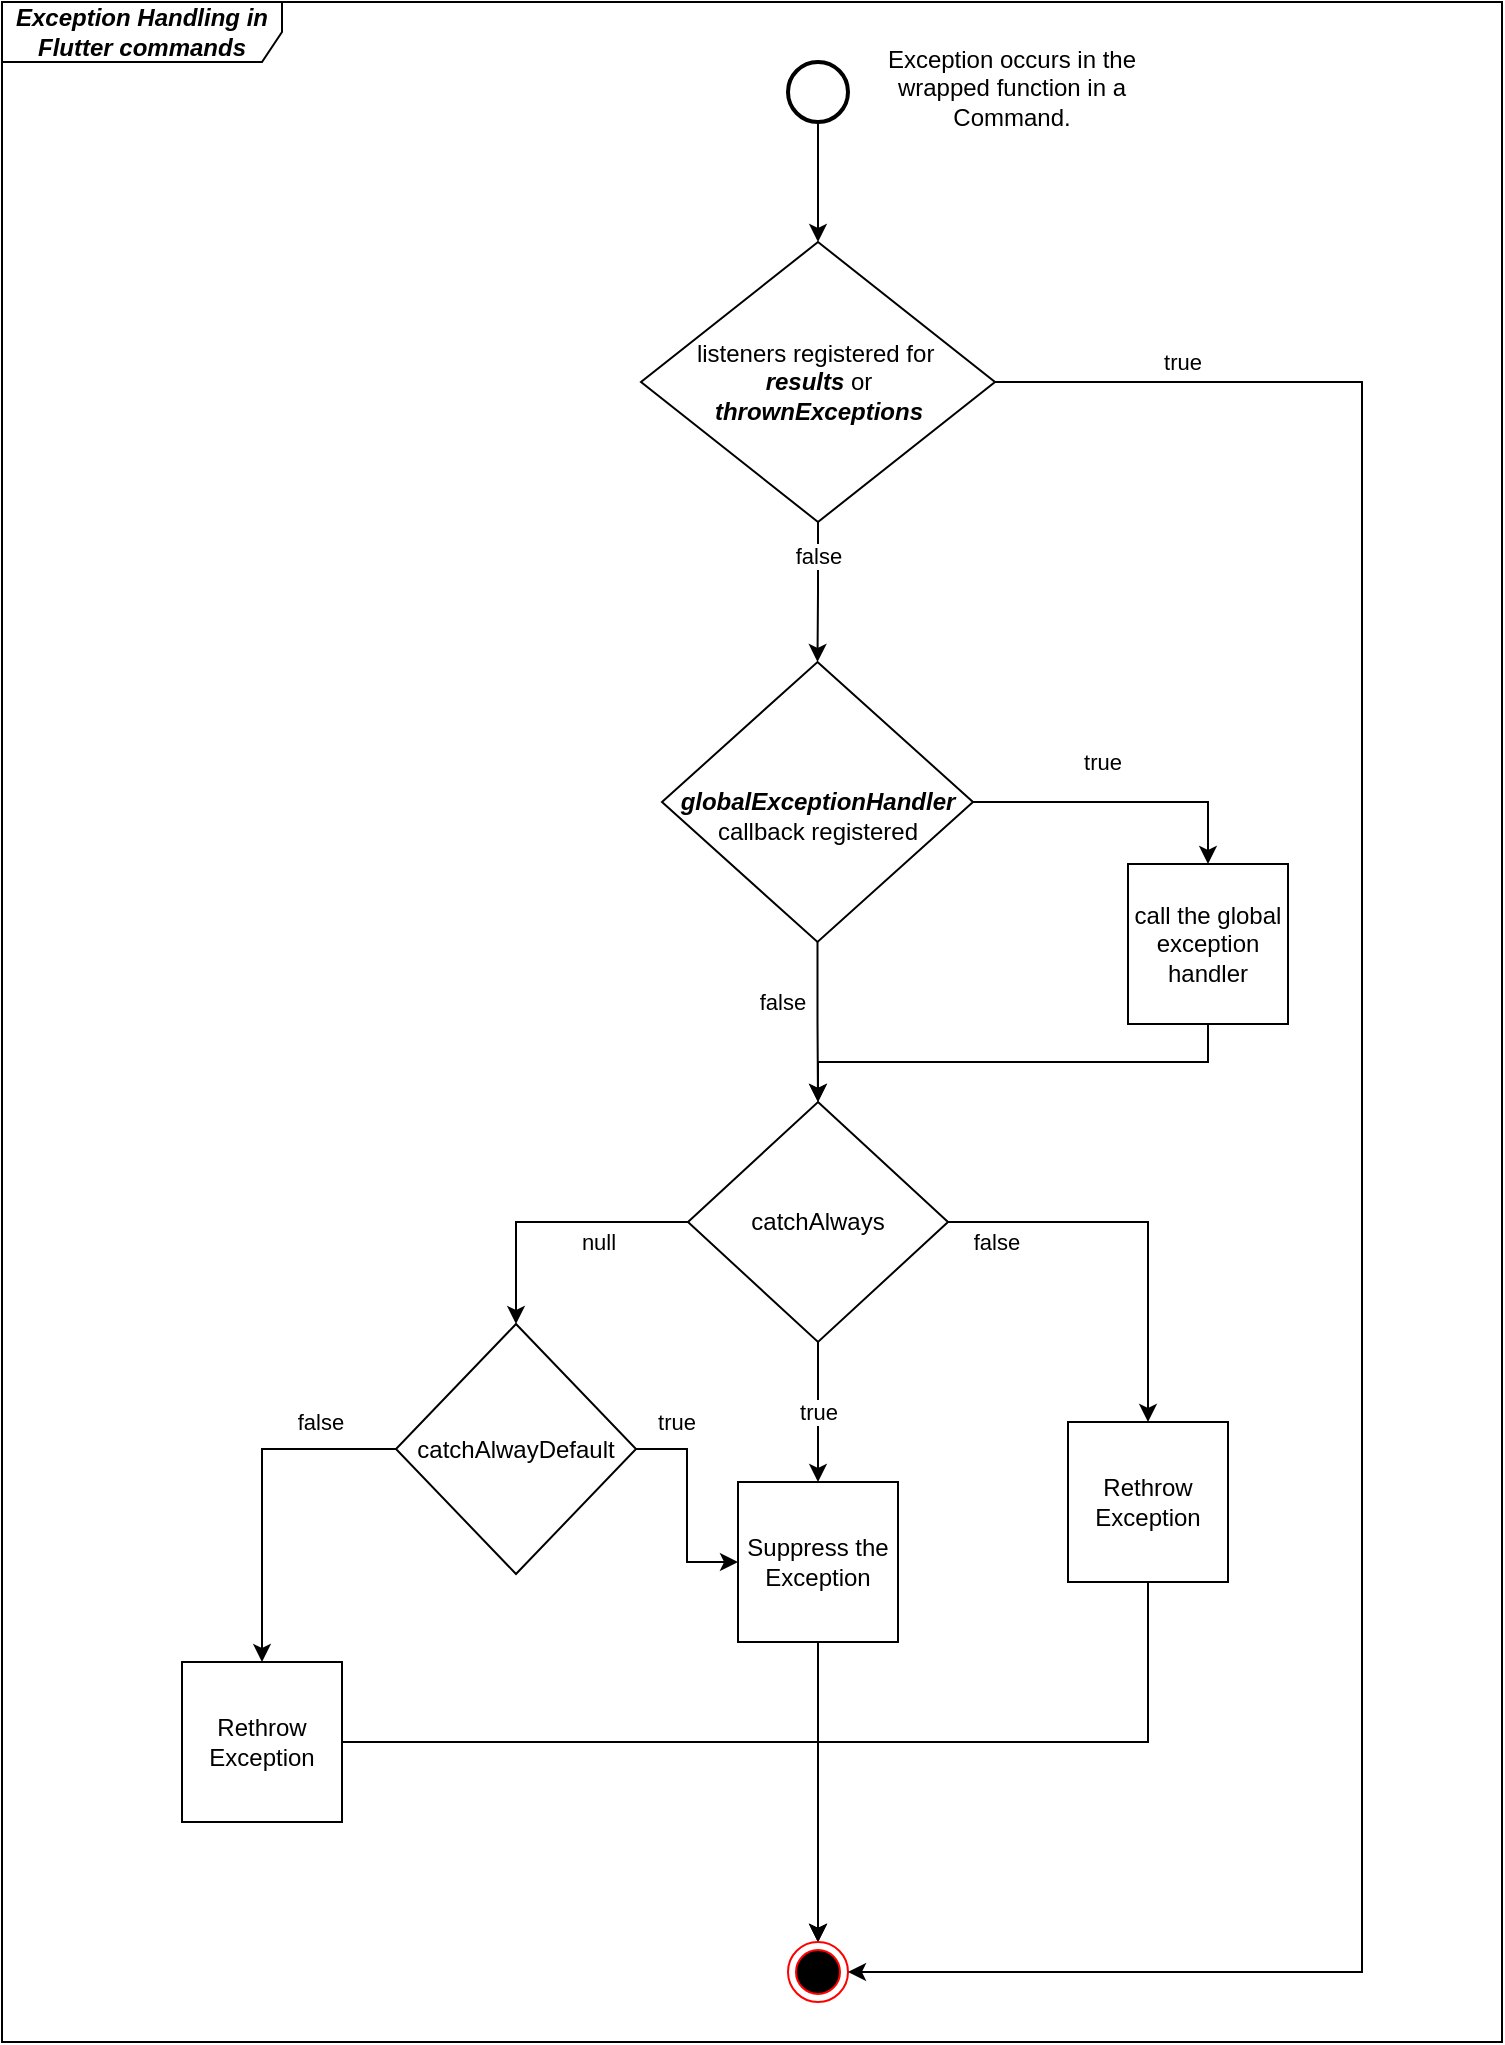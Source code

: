 <mxfile version="13.6.5" type="device" pages="2"><diagram id="JXITVCfKOtKycMDm1LI7" name="Page-1"><mxGraphModel dx="1422" dy="762" grid="1" gridSize="10" guides="1" tooltips="1" connect="1" arrows="1" fold="1" page="1" pageScale="1" pageWidth="2339" pageHeight="3300" math="0" shadow="0"><root><mxCell id="0"/><mxCell id="1" parent="0"/><mxCell id="OqD8rDYY3VqrP0d_6eS--10" value="&lt;b&gt;&lt;i&gt;Exception Handling in Flutter commands&lt;/i&gt;&lt;/b&gt;" style="shape=umlFrame;whiteSpace=wrap;html=1;width=140;height=30;" parent="1" vertex="1"><mxGeometry x="40" y="30" width="750" height="1020" as="geometry"/></mxCell><mxCell id="_gTDEj8WIaY1LaqUusKF-1" value="" style="strokeWidth=2;html=1;shape=mxgraph.flowchart.start_2;whiteSpace=wrap;" parent="1" vertex="1"><mxGeometry x="433" y="60" width="30" height="30" as="geometry"/></mxCell><mxCell id="_gTDEj8WIaY1LaqUusKF-4" value="Exception occurs in the wrapped function in a Command." style="text;html=1;strokeColor=none;fillColor=none;align=center;verticalAlign=middle;whiteSpace=wrap;rounded=0;" parent="1" vertex="1"><mxGeometry x="470" y="55" width="150" height="35" as="geometry"/></mxCell><mxCell id="_gTDEj8WIaY1LaqUusKF-6" value="null" style="edgeStyle=orthogonalEdgeStyle;rounded=0;orthogonalLoop=1;jettySize=auto;html=1;entryX=0.5;entryY=0;entryDx=0;entryDy=0;exitX=0;exitY=0.5;exitDx=0;exitDy=0;jumpStyle=none;" parent="1" source="_gTDEj8WIaY1LaqUusKF-5" target="_gTDEj8WIaY1LaqUusKF-7" edge="1"><mxGeometry x="-0.337" y="10" relative="1" as="geometry"><mxPoint x="204" y="691" as="targetPoint"/><mxPoint x="334" y="640" as="sourcePoint"/><mxPoint as="offset"/></mxGeometry></mxCell><mxCell id="_gTDEj8WIaY1LaqUusKF-16" value="true" style="edgeStyle=orthogonalEdgeStyle;rounded=0;jumpStyle=none;orthogonalLoop=1;jettySize=auto;html=1;entryX=0.5;entryY=0;entryDx=0;entryDy=0;" parent="1" source="_gTDEj8WIaY1LaqUusKF-5" target="_gTDEj8WIaY1LaqUusKF-25" edge="1"><mxGeometry relative="1" as="geometry"><mxPoint x="448" y="800" as="targetPoint"/></mxGeometry></mxCell><mxCell id="_gTDEj8WIaY1LaqUusKF-17" style="edgeStyle=orthogonalEdgeStyle;rounded=0;jumpStyle=none;orthogonalLoop=1;jettySize=auto;html=1;entryX=0.5;entryY=0;entryDx=0;entryDy=0;" parent="1" source="_gTDEj8WIaY1LaqUusKF-5" target="_gTDEj8WIaY1LaqUusKF-24" edge="1"><mxGeometry relative="1" as="geometry"><mxPoint x="693" y="740" as="targetPoint"/></mxGeometry></mxCell><mxCell id="_gTDEj8WIaY1LaqUusKF-18" value="false" style="edgeLabel;html=1;align=center;verticalAlign=middle;resizable=0;points=[];" parent="_gTDEj8WIaY1LaqUusKF-17" vertex="1" connectable="0"><mxGeometry x="-0.185" y="3" relative="1" as="geometry"><mxPoint x="-58" y="13" as="offset"/></mxGeometry></mxCell><mxCell id="_gTDEj8WIaY1LaqUusKF-5" value="catchAlways" style="rhombus;whiteSpace=wrap;html=1;" parent="1" vertex="1"><mxGeometry x="383" y="580" width="130" height="120" as="geometry"/></mxCell><mxCell id="_gTDEj8WIaY1LaqUusKF-8" style="edgeStyle=orthogonalEdgeStyle;rounded=0;orthogonalLoop=1;jettySize=auto;html=1;entryX=0.5;entryY=0;entryDx=0;entryDy=0;" parent="1" source="_gTDEj8WIaY1LaqUusKF-7" target="_gTDEj8WIaY1LaqUusKF-12" edge="1"><mxGeometry relative="1" as="geometry"><mxPoint x="170" y="830" as="targetPoint"/></mxGeometry></mxCell><mxCell id="_gTDEj8WIaY1LaqUusKF-11" value="false" style="edgeLabel;html=1;align=center;verticalAlign=middle;resizable=0;points=[];" parent="_gTDEj8WIaY1LaqUusKF-8" vertex="1" connectable="0"><mxGeometry x="-0.261" y="3" relative="1" as="geometry"><mxPoint x="26" y="-16.5" as="offset"/></mxGeometry></mxCell><mxCell id="_gTDEj8WIaY1LaqUusKF-10" style="edgeStyle=orthogonalEdgeStyle;rounded=0;jumpStyle=none;orthogonalLoop=1;jettySize=auto;html=1;entryX=0;entryY=0.5;entryDx=0;entryDy=0;" parent="1" source="_gTDEj8WIaY1LaqUusKF-7" target="_gTDEj8WIaY1LaqUusKF-25" edge="1"><mxGeometry relative="1" as="geometry"><mxPoint x="423" y="840" as="targetPoint"/></mxGeometry></mxCell><mxCell id="_gTDEj8WIaY1LaqUusKF-14" value="true" style="edgeLabel;html=1;align=center;verticalAlign=middle;resizable=0;points=[];" parent="_gTDEj8WIaY1LaqUusKF-10" vertex="1" connectable="0"><mxGeometry x="-0.676" y="-1" relative="1" as="geometry"><mxPoint x="2" y="-14.5" as="offset"/></mxGeometry></mxCell><mxCell id="_gTDEj8WIaY1LaqUusKF-7" value="catchAlwayDefault" style="rhombus;whiteSpace=wrap;html=1;" parent="1" vertex="1"><mxGeometry x="237" y="691" width="120" height="125" as="geometry"/></mxCell><mxCell id="_gTDEj8WIaY1LaqUusKF-30" style="edgeStyle=orthogonalEdgeStyle;rounded=0;jumpStyle=none;orthogonalLoop=1;jettySize=auto;html=1;" parent="1" source="_gTDEj8WIaY1LaqUusKF-12" target="_gTDEj8WIaY1LaqUusKF-26" edge="1"><mxGeometry relative="1" as="geometry"/></mxCell><mxCell id="_gTDEj8WIaY1LaqUusKF-12" value="Rethrow Exception" style="whiteSpace=wrap;html=1;aspect=fixed;" parent="1" vertex="1"><mxGeometry x="130" y="860" width="80" height="80" as="geometry"/></mxCell><mxCell id="_gTDEj8WIaY1LaqUusKF-20" value="true" style="edgeStyle=orthogonalEdgeStyle;rounded=0;jumpStyle=none;orthogonalLoop=1;jettySize=auto;html=1;exitX=1;exitY=0.5;exitDx=0;exitDy=0;" parent="1" source="_gTDEj8WIaY1LaqUusKF-15" target="_gTDEj8WIaY1LaqUusKF-21" edge="1"><mxGeometry x="-0.131" y="20" relative="1" as="geometry"><mxPoint x="560" y="470" as="targetPoint"/><mxPoint x="525.5" y="445" as="sourcePoint"/><mxPoint as="offset"/><Array as="points"><mxPoint x="643" y="430"/></Array></mxGeometry></mxCell><mxCell id="_gTDEj8WIaY1LaqUusKF-22" value="false" style="edgeStyle=orthogonalEdgeStyle;rounded=0;jumpStyle=none;orthogonalLoop=1;jettySize=auto;html=1;" parent="1" source="_gTDEj8WIaY1LaqUusKF-15" target="_gTDEj8WIaY1LaqUusKF-5" edge="1"><mxGeometry x="-0.25" y="-18" relative="1" as="geometry"><mxPoint as="offset"/><mxPoint x="460" y="500" as="sourcePoint"/></mxGeometry></mxCell><mxCell id="_gTDEj8WIaY1LaqUusKF-15" value="&lt;b&gt;&lt;i&gt;&lt;br&gt;globalExceptionHandler &lt;/i&gt;&lt;/b&gt;callback registered" style="rhombus;whiteSpace=wrap;html=1;" parent="1" vertex="1"><mxGeometry x="370" y="360" width="155.5" height="140" as="geometry"/></mxCell><mxCell id="_gTDEj8WIaY1LaqUusKF-19" style="edgeStyle=orthogonalEdgeStyle;rounded=0;orthogonalLoop=1;jettySize=auto;html=1;entryX=0.5;entryY=0;entryDx=0;entryDy=0;" parent="1" source="_gTDEj8WIaY1LaqUusKF-1" target="OqD8rDYY3VqrP0d_6eS--1" edge="1"><mxGeometry relative="1" as="geometry"><mxPoint x="385" y="330" as="targetPoint"/><mxPoint x="385" y="110" as="sourcePoint"/></mxGeometry></mxCell><mxCell id="_gTDEj8WIaY1LaqUusKF-23" style="edgeStyle=orthogonalEdgeStyle;rounded=0;jumpStyle=none;orthogonalLoop=1;jettySize=auto;html=1;" parent="1" source="_gTDEj8WIaY1LaqUusKF-21" target="_gTDEj8WIaY1LaqUusKF-5" edge="1"><mxGeometry relative="1" as="geometry"><Array as="points"><mxPoint x="643" y="560"/><mxPoint x="448" y="560"/></Array></mxGeometry></mxCell><mxCell id="_gTDEj8WIaY1LaqUusKF-21" value="call the global exception handler" style="whiteSpace=wrap;html=1;aspect=fixed;" parent="1" vertex="1"><mxGeometry x="603" y="461" width="80" height="80" as="geometry"/></mxCell><mxCell id="_gTDEj8WIaY1LaqUusKF-27" style="edgeStyle=orthogonalEdgeStyle;rounded=0;jumpStyle=none;orthogonalLoop=1;jettySize=auto;html=1;entryX=0.5;entryY=0;entryDx=0;entryDy=0;" parent="1" source="_gTDEj8WIaY1LaqUusKF-24" target="_gTDEj8WIaY1LaqUusKF-26" edge="1"><mxGeometry relative="1" as="geometry"><Array as="points"><mxPoint x="613" y="900"/><mxPoint x="448" y="900"/></Array></mxGeometry></mxCell><mxCell id="_gTDEj8WIaY1LaqUusKF-24" value="Rethrow Exception" style="whiteSpace=wrap;html=1;aspect=fixed;" parent="1" vertex="1"><mxGeometry x="573" y="740" width="80" height="80" as="geometry"/></mxCell><mxCell id="_gTDEj8WIaY1LaqUusKF-28" style="edgeStyle=orthogonalEdgeStyle;rounded=0;jumpStyle=none;orthogonalLoop=1;jettySize=auto;html=1;" parent="1" source="_gTDEj8WIaY1LaqUusKF-25" target="_gTDEj8WIaY1LaqUusKF-26" edge="1"><mxGeometry relative="1" as="geometry"/></mxCell><mxCell id="_gTDEj8WIaY1LaqUusKF-25" value="Suppress the Exception" style="whiteSpace=wrap;html=1;aspect=fixed;" parent="1" vertex="1"><mxGeometry x="408" y="770" width="80" height="80" as="geometry"/></mxCell><mxCell id="_gTDEj8WIaY1LaqUusKF-26" value="" style="ellipse;html=1;shape=endState;fillColor=#000000;strokeColor=#ff0000;" parent="1" vertex="1"><mxGeometry x="433" y="1000" width="30" height="30" as="geometry"/></mxCell><mxCell id="OqD8rDYY3VqrP0d_6eS--3" value="true" style="edgeStyle=orthogonalEdgeStyle;rounded=0;orthogonalLoop=1;jettySize=auto;html=1;entryX=1;entryY=0.5;entryDx=0;entryDy=0;" parent="1" source="OqD8rDYY3VqrP0d_6eS--1" target="_gTDEj8WIaY1LaqUusKF-26" edge="1"><mxGeometry x="-0.849" y="10" relative="1" as="geometry"><Array as="points"><mxPoint x="720" y="220"/><mxPoint x="720" y="1015"/></Array><mxPoint as="offset"/></mxGeometry></mxCell><mxCell id="OqD8rDYY3VqrP0d_6eS--5" value="false" style="edgeStyle=orthogonalEdgeStyle;rounded=0;orthogonalLoop=1;jettySize=auto;html=1;" parent="1" source="OqD8rDYY3VqrP0d_6eS--1" target="_gTDEj8WIaY1LaqUusKF-15" edge="1"><mxGeometry y="-18" relative="1" as="geometry"><mxPoint as="offset"/></mxGeometry></mxCell><mxCell id="OqD8rDYY3VqrP0d_6eS--1" value="listeners registered for&amp;nbsp;&lt;br&gt;&lt;b&gt;&lt;i&gt;results &lt;/i&gt;&lt;/b&gt;or &lt;br&gt;&lt;b&gt;&lt;i&gt;thrownExceptions&lt;/i&gt;&lt;/b&gt;" style="rhombus;whiteSpace=wrap;html=1;" parent="1" vertex="1"><mxGeometry x="359.5" y="150" width="177" height="140" as="geometry"/></mxCell></root></mxGraphModel></diagram><diagram id="4aLXBCmGejKXF7JBeebd" name="logo"><mxGraphModel dx="569" dy="305" grid="1" gridSize="10" guides="1" tooltips="1" connect="1" arrows="1" fold="1" page="1" pageScale="1" pageWidth="827" pageHeight="1169" math="0" shadow="0"><root><mxCell id="_SFvyb5wgzPd2FEbL-ma-0"/><mxCell id="_SFvyb5wgzPd2FEbL-ma-1" parent="_SFvyb5wgzPd2FEbL-ma-0"/><mxCell id="_SFvyb5wgzPd2FEbL-ma-16" value="" style="shape=process;whiteSpace=wrap;html=1;backgroundOutline=1;strokeWidth=1;fillColor=#FFFF00;opacity=90;size=0.273;rounded=1;arcSize=2;strokeColor=none;" parent="_SFvyb5wgzPd2FEbL-ma-1" vertex="1"><mxGeometry x="390" y="170" width="52.5" height="50" as="geometry"/></mxCell><mxCell id="_SFvyb5wgzPd2FEbL-ma-13" value="" style="shape=offPageConnector;whiteSpace=wrap;html=1;fillColor=#d80073;opacity=90;size=1;strokeColor=#A50040;fontColor=#ffffff;rotation=91;" parent="_SFvyb5wgzPd2FEbL-ma-1" vertex="1"><mxGeometry x="390" y="180" width="45" height="30" as="geometry"/></mxCell><mxCell id="TBSIew6-Ex3OyMQwESQH-15" value="" style="ellipse;whiteSpace=wrap;html=1;aspect=fixed;strokeWidth=1;fillColor=#19C295;" vertex="1" parent="_SFvyb5wgzPd2FEbL-ma-1"><mxGeometry x="450" y="280" width="80" height="80" as="geometry"/></mxCell><mxCell id="TBSIew6-Ex3OyMQwESQH-17" style="edgeStyle=orthogonalEdgeStyle;rounded=0;orthogonalLoop=1;jettySize=auto;html=1;exitX=0.22;exitY=0.5;exitDx=0;exitDy=0;exitPerimeter=0;entryX=1;entryY=0;entryDx=0;entryDy=0;endArrow=none;endFill=0;" edge="1" parent="_SFvyb5wgzPd2FEbL-ma-1" source="TBSIew6-Ex3OyMQwESQH-16" target="TBSIew6-Ex3OyMQwESQH-15"><mxGeometry relative="1" as="geometry"/></mxCell><mxCell id="TBSIew6-Ex3OyMQwESQH-18" style="edgeStyle=orthogonalEdgeStyle;rounded=0;orthogonalLoop=1;jettySize=auto;html=1;exitX=0.78;exitY=0.5;exitDx=0;exitDy=0;exitPerimeter=0;entryX=0;entryY=1;entryDx=0;entryDy=0;endArrow=none;endFill=0;" edge="1" parent="_SFvyb5wgzPd2FEbL-ma-1" source="TBSIew6-Ex3OyMQwESQH-16" target="TBSIew6-Ex3OyMQwESQH-15"><mxGeometry relative="1" as="geometry"/></mxCell><mxCell id="TBSIew6-Ex3OyMQwESQH-19" style="edgeStyle=orthogonalEdgeStyle;rounded=0;orthogonalLoop=1;jettySize=auto;html=1;exitX=0.5;exitY=0;exitDx=0;exitDy=0;exitPerimeter=0;entryX=0.5;entryY=1;entryDx=0;entryDy=0;endArrow=none;endFill=0;" edge="1" parent="_SFvyb5wgzPd2FEbL-ma-1" source="TBSIew6-Ex3OyMQwESQH-16" target="TBSIew6-Ex3OyMQwESQH-15"><mxGeometry relative="1" as="geometry"/></mxCell><mxCell id="TBSIew6-Ex3OyMQwESQH-21" style="edgeStyle=orthogonalEdgeStyle;rounded=0;orthogonalLoop=1;jettySize=auto;html=1;exitX=0.5;exitY=1;exitDx=0;exitDy=0;exitPerimeter=0;entryX=0.5;entryY=0;entryDx=0;entryDy=0;endArrow=none;endFill=0;" edge="1" parent="_SFvyb5wgzPd2FEbL-ma-1" source="TBSIew6-Ex3OyMQwESQH-16" target="TBSIew6-Ex3OyMQwESQH-15"><mxGeometry relative="1" as="geometry"/></mxCell><mxCell id="TBSIew6-Ex3OyMQwESQH-24" style="edgeStyle=orthogonalEdgeStyle;rounded=0;orthogonalLoop=1;jettySize=auto;html=1;exitX=0.22;exitY=0.5;exitDx=0;exitDy=0;exitPerimeter=0;entryX=1;entryY=1;entryDx=0;entryDy=0;endArrow=none;endFill=0;" edge="1" parent="_SFvyb5wgzPd2FEbL-ma-1" source="TBSIew6-Ex3OyMQwESQH-16" target="TBSIew6-Ex3OyMQwESQH-15"><mxGeometry relative="1" as="geometry"/></mxCell><mxCell id="TBSIew6-Ex3OyMQwESQH-16" value="" style="strokeWidth=1;html=1;shape=mxgraph.flowchart.extract_or_measurement;whiteSpace=wrap;rotation=-180;fillColor=#FFFA5E;" vertex="1" parent="_SFvyb5wgzPd2FEbL-ma-1"><mxGeometry x="467.5" y="297.47" width="45" height="45.05" as="geometry"/></mxCell><mxCell id="TBSIew6-Ex3OyMQwESQH-45" value="" style="ellipse;whiteSpace=wrap;html=1;aspect=fixed;strokeWidth=1;fillColor=#FFFF33;" vertex="1" parent="_SFvyb5wgzPd2FEbL-ma-1"><mxGeometry x="270" y="170" width="60" height="60" as="geometry"/></mxCell><mxCell id="TBSIew6-Ex3OyMQwESQH-47" style="edgeStyle=orthogonalEdgeStyle;rounded=0;orthogonalLoop=1;jettySize=auto;html=1;exitX=0.5;exitY=1;exitDx=0;exitDy=0;exitPerimeter=0;entryX=0.5;entryY=0;entryDx=0;entryDy=0;endArrow=none;endFill=0;" edge="1" parent="_SFvyb5wgzPd2FEbL-ma-1" source="TBSIew6-Ex3OyMQwESQH-50" target="TBSIew6-Ex3OyMQwESQH-45"><mxGeometry relative="1" as="geometry"/></mxCell><mxCell id="TBSIew6-Ex3OyMQwESQH-50" value="" style="strokeWidth=1;html=1;shape=mxgraph.flowchart.extract_or_measurement;whiteSpace=wrap;rotation=-180;fillColor=#FF0080;" vertex="1" parent="_SFvyb5wgzPd2FEbL-ma-1"><mxGeometry x="283.75" y="183.74" width="32.5" height="32.52" as="geometry"/></mxCell><mxCell id="TBSIew6-Ex3OyMQwESQH-30" value="" style="ellipse;whiteSpace=wrap;html=1;aspect=fixed;strokeWidth=2;fillColor=#A1BF00;rotation=-90;" vertex="1" parent="_SFvyb5wgzPd2FEbL-ma-1"><mxGeometry x="355" y="249.58" width="80" height="80" as="geometry"/></mxCell><mxCell id="TBSIew6-Ex3OyMQwESQH-33" style="edgeStyle=orthogonalEdgeStyle;rounded=0;orthogonalLoop=1;jettySize=auto;html=1;exitX=0.5;exitY=0;exitDx=0;exitDy=0;exitPerimeter=0;entryX=0.5;entryY=1;entryDx=0;entryDy=0;endArrow=none;endFill=0;strokeWidth=2;" edge="1" parent="_SFvyb5wgzPd2FEbL-ma-1" source="TBSIew6-Ex3OyMQwESQH-36" target="TBSIew6-Ex3OyMQwESQH-30"><mxGeometry relative="1" as="geometry"/></mxCell><mxCell id="TBSIew6-Ex3OyMQwESQH-34" style="edgeStyle=orthogonalEdgeStyle;rounded=0;orthogonalLoop=1;jettySize=auto;html=1;exitX=0.5;exitY=1;exitDx=0;exitDy=0;exitPerimeter=0;entryX=0.5;entryY=0;entryDx=0;entryDy=0;endArrow=none;endFill=0;strokeWidth=2;" edge="1" parent="_SFvyb5wgzPd2FEbL-ma-1" source="TBSIew6-Ex3OyMQwESQH-36" target="TBSIew6-Ex3OyMQwESQH-30"><mxGeometry relative="1" as="geometry"/></mxCell><mxCell id="TBSIew6-Ex3OyMQwESQH-38" style="edgeStyle=orthogonalEdgeStyle;rounded=0;orthogonalLoop=1;jettySize=auto;html=1;exitX=0.78;exitY=0.5;exitDx=0;exitDy=0;exitPerimeter=0;entryX=0;entryY=1;entryDx=0;entryDy=0;endArrow=none;endFill=0;strokeWidth=2;" edge="1" parent="_SFvyb5wgzPd2FEbL-ma-1" source="TBSIew6-Ex3OyMQwESQH-36" target="TBSIew6-Ex3OyMQwESQH-30"><mxGeometry relative="1" as="geometry"><Array as="points"><mxPoint x="395" y="317.58"/></Array></mxGeometry></mxCell><mxCell id="TBSIew6-Ex3OyMQwESQH-58" style="edgeStyle=orthogonalEdgeStyle;rounded=0;orthogonalLoop=1;jettySize=auto;html=1;exitX=0.22;exitY=0.5;exitDx=0;exitDy=0;exitPerimeter=0;entryX=1;entryY=1;entryDx=0;entryDy=0;endArrow=none;endFill=0;endSize=3;strokeWidth=2;" edge="1" parent="_SFvyb5wgzPd2FEbL-ma-1" source="TBSIew6-Ex3OyMQwESQH-36" target="TBSIew6-Ex3OyMQwESQH-30"><mxGeometry relative="1" as="geometry"><Array as="points"><mxPoint x="395" y="261.58"/></Array></mxGeometry></mxCell><mxCell id="TBSIew6-Ex3OyMQwESQH-36" value="" style="strokeWidth=2;html=1;shape=mxgraph.flowchart.extract_or_measurement;whiteSpace=wrap;rotation=-270;fillColor=#FFFFFF;" vertex="1" parent="_SFvyb5wgzPd2FEbL-ma-1"><mxGeometry x="372" y="266.58" width="45" height="45.05" as="geometry"/></mxCell><mxCell id="TBSIew6-Ex3OyMQwESQH-51" value="" style="ellipse;whiteSpace=wrap;html=1;aspect=fixed;strokeWidth=3;fillColor=#b9dc00;" vertex="1" parent="_SFvyb5wgzPd2FEbL-ma-1"><mxGeometry x="120" y="230" width="119.167" height="119.167" as="geometry"/></mxCell><mxCell id="TBSIew6-Ex3OyMQwESQH-52" style="edgeStyle=orthogonalEdgeStyle;rounded=0;orthogonalLoop=1;jettySize=auto;html=1;exitX=0.5;exitY=0;exitDx=0;exitDy=0;exitPerimeter=0;entryX=0.5;entryY=1;entryDx=0;entryDy=0;endArrow=none;endFill=0;strokeWidth=2;endSize=3;" edge="1" parent="_SFvyb5wgzPd2FEbL-ma-1" source="TBSIew6-Ex3OyMQwESQH-56" target="TBSIew6-Ex3OyMQwESQH-51"><mxGeometry relative="1" as="geometry"/></mxCell><mxCell id="TBSIew6-Ex3OyMQwESQH-53" style="edgeStyle=orthogonalEdgeStyle;rounded=0;orthogonalLoop=1;jettySize=auto;html=1;exitX=0.5;exitY=1;exitDx=0;exitDy=0;exitPerimeter=0;entryX=0.5;entryY=0;entryDx=0;entryDy=0;endArrow=none;endFill=0;strokeWidth=2;" edge="1" parent="_SFvyb5wgzPd2FEbL-ma-1" source="TBSIew6-Ex3OyMQwESQH-56" target="TBSIew6-Ex3OyMQwESQH-51"><mxGeometry relative="1" as="geometry"/></mxCell><mxCell id="TBSIew6-Ex3OyMQwESQH-56" value="" style="strokeWidth=2;html=1;shape=mxgraph.flowchart.extract_or_measurement;whiteSpace=wrap;rotation=-180;fillColor=#FFFFFF;" vertex="1" parent="_SFvyb5wgzPd2FEbL-ma-1"><mxGeometry x="150.5" y="259.98" width="57.75" height="67.5" as="geometry"/></mxCell><mxCell id="TBSIew6-Ex3OyMQwESQH-60" value="" style="ellipse;whiteSpace=wrap;html=1;aspect=fixed;strokeWidth=3;fillColor=#b9dc00;" vertex="1" parent="_SFvyb5wgzPd2FEbL-ma-1"><mxGeometry x="238.32" y="360" width="101.69" height="101.69" as="geometry"/></mxCell><mxCell id="TBSIew6-Ex3OyMQwESQH-65" value="" style="triangle;whiteSpace=wrap;html=1;strokeWidth=1;fillColor=#FFFFFF;" vertex="1" parent="_SFvyb5wgzPd2FEbL-ma-1"><mxGeometry x="255.58" y="390" width="30" height="60" as="geometry"/></mxCell><mxCell id="TBSIew6-Ex3OyMQwESQH-66" value="" style="triangle;whiteSpace=wrap;html=1;strokeWidth=1;fillColor=#FFFFFF;rotation=-180;" vertex="1" parent="_SFvyb5wgzPd2FEbL-ma-1"><mxGeometry x="292.58" y="390" width="30" height="60" as="geometry"/></mxCell><mxCell id="TBSIew6-Ex3OyMQwESQH-67" value="" style="triangle;whiteSpace=wrap;html=1;strokeWidth=2;fillColor=#FFFFFF;rotation=90;" vertex="1" parent="_SFvyb5wgzPd2FEbL-ma-1"><mxGeometry x="275.1" y="375" width="28.13" height="58.64" as="geometry"/></mxCell><mxCell id="TBSIew6-Ex3OyMQwESQH-74" value="" style="group" vertex="1" connectable="0" parent="_SFvyb5wgzPd2FEbL-ma-1"><mxGeometry x="80" y="420" width="120" height="119.15" as="geometry"/></mxCell><mxCell id="TBSIew6-Ex3OyMQwESQH-68" value="" style="ellipse;whiteSpace=wrap;html=1;aspect=fixed;strokeWidth=2;rotation=-90;fillColor=#B9DC00;" vertex="1" parent="TBSIew6-Ex3OyMQwESQH-74"><mxGeometry width="119.15" height="119.15" as="geometry"/></mxCell><mxCell id="TBSIew6-Ex3OyMQwESQH-69" style="edgeStyle=orthogonalEdgeStyle;rounded=0;orthogonalLoop=1;jettySize=auto;html=1;exitX=0.5;exitY=0;exitDx=0;exitDy=0;exitPerimeter=0;entryX=0.5;entryY=1;entryDx=0;entryDy=0;endArrow=none;endFill=0;strokeWidth=2;" edge="1" parent="TBSIew6-Ex3OyMQwESQH-74" source="TBSIew6-Ex3OyMQwESQH-73" target="TBSIew6-Ex3OyMQwESQH-68"><mxGeometry relative="1" as="geometry"/></mxCell><mxCell id="TBSIew6-Ex3OyMQwESQH-70" style="edgeStyle=orthogonalEdgeStyle;rounded=0;orthogonalLoop=1;jettySize=auto;html=1;exitX=0.5;exitY=1;exitDx=0;exitDy=0;exitPerimeter=0;entryX=0.5;entryY=0;entryDx=0;entryDy=0;endArrow=none;endFill=0;strokeWidth=2;" edge="1" parent="TBSIew6-Ex3OyMQwESQH-74" source="TBSIew6-Ex3OyMQwESQH-73" target="TBSIew6-Ex3OyMQwESQH-68"><mxGeometry relative="1" as="geometry"/></mxCell><mxCell id="TBSIew6-Ex3OyMQwESQH-71" style="edgeStyle=orthogonalEdgeStyle;rounded=0;orthogonalLoop=1;jettySize=auto;html=1;exitX=0.78;exitY=0.5;exitDx=0;exitDy=0;exitPerimeter=0;entryX=0;entryY=1;entryDx=0;entryDy=0;endArrow=none;endFill=0;strokeWidth=2;" edge="1" parent="TBSIew6-Ex3OyMQwESQH-74" source="TBSIew6-Ex3OyMQwESQH-73" target="TBSIew6-Ex3OyMQwESQH-68"><mxGeometry relative="1" as="geometry"><Array as="points"><mxPoint x="60" y="101.278"/></Array></mxGeometry></mxCell><mxCell id="TBSIew6-Ex3OyMQwESQH-72" style="edgeStyle=orthogonalEdgeStyle;rounded=0;orthogonalLoop=1;jettySize=auto;html=1;exitX=0.22;exitY=0.5;exitDx=0;exitDy=0;exitPerimeter=0;entryX=1;entryY=1;entryDx=0;entryDy=0;endArrow=none;endFill=0;endSize=3;strokeWidth=2;" edge="1" parent="TBSIew6-Ex3OyMQwESQH-74" source="TBSIew6-Ex3OyMQwESQH-73" target="TBSIew6-Ex3OyMQwESQH-68"><mxGeometry relative="1" as="geometry"><Array as="points"><mxPoint x="60" y="17.873"/></Array></mxGeometry></mxCell><mxCell id="TBSIew6-Ex3OyMQwESQH-73" value="" style="strokeWidth=2;html=1;shape=mxgraph.flowchart.extract_or_measurement;whiteSpace=wrap;rotation=-270;fillColor=#FFFFFF;" vertex="1" parent="TBSIew6-Ex3OyMQwESQH-74"><mxGeometry x="25.5" y="25.319" width="67.5" height="67.096" as="geometry"/></mxCell></root></mxGraphModel></diagram></mxfile>